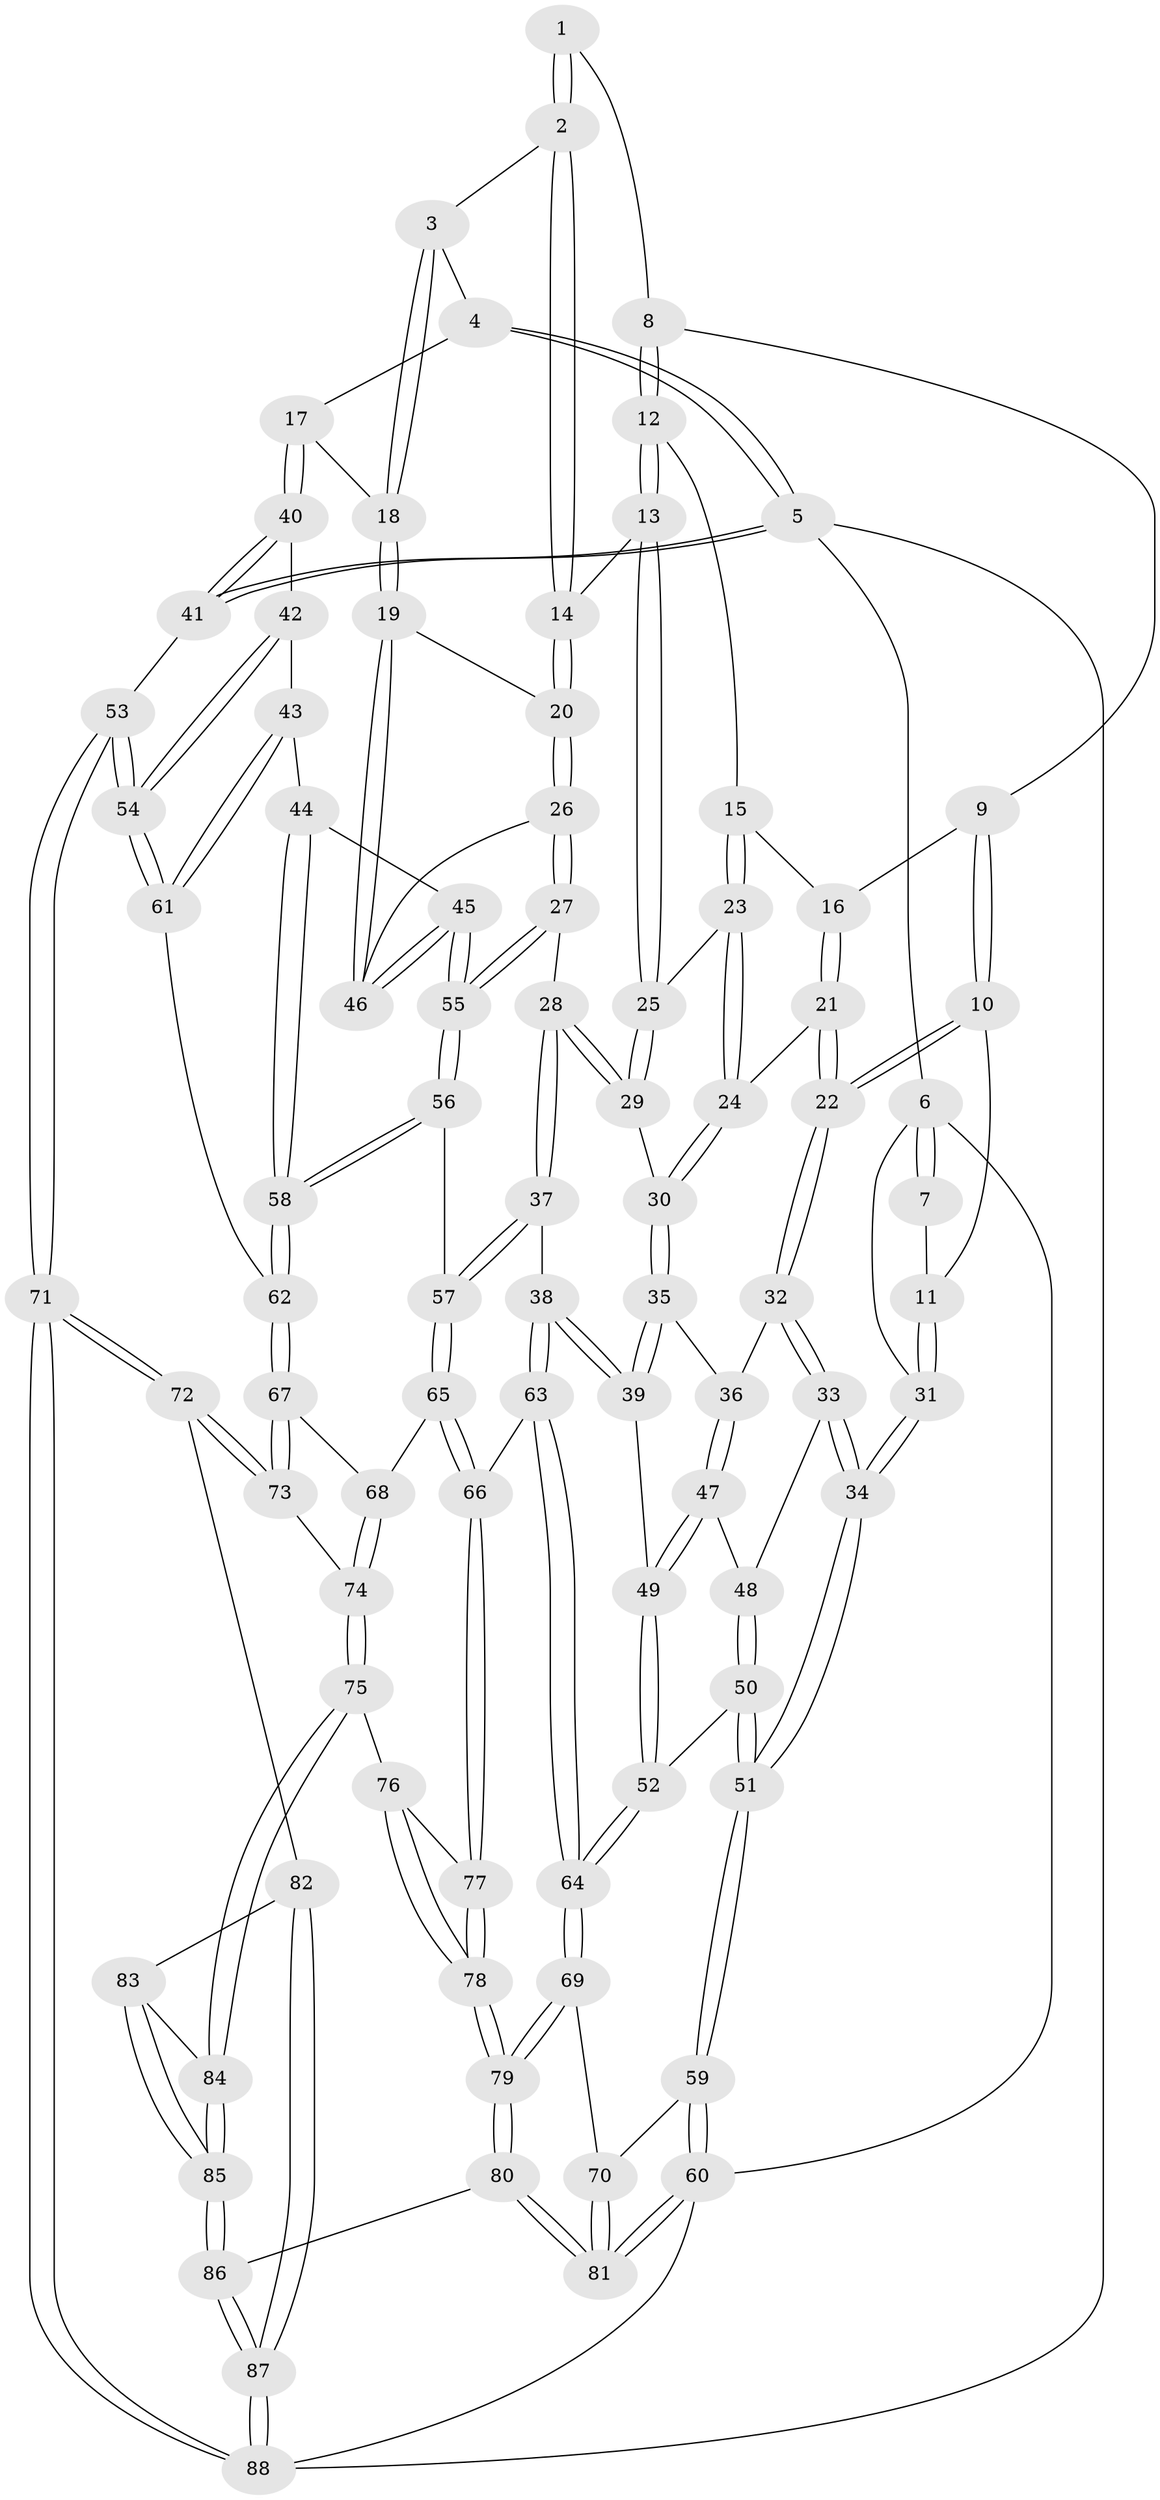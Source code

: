 // Generated by graph-tools (version 1.1) at 2025/11/02/27/25 16:11:59]
// undirected, 88 vertices, 217 edges
graph export_dot {
graph [start="1"]
  node [color=gray90,style=filled];
  1 [pos="+0.23372833275025176+0"];
  2 [pos="+0.6262124271498026+0"];
  3 [pos="+0.6448003656199142+0"];
  4 [pos="+0.7283247469383493+0"];
  5 [pos="+1+0"];
  6 [pos="+0+0"];
  7 [pos="+0.17511771713266647+0"];
  8 [pos="+0.25159802106629475+0"];
  9 [pos="+0.24885790603853522+0"];
  10 [pos="+0.13537962836971573+0.1384761806710154"];
  11 [pos="+0.1342955046721664+0.1379810081473494"];
  12 [pos="+0.38244044302412494+0.0505369201478922"];
  13 [pos="+0.5120286283688398+0.0908380431227593"];
  14 [pos="+0.5325090502074055+0.0752610507789702"];
  15 [pos="+0.32259164643898075+0.09443624666373346"];
  16 [pos="+0.279113401252154+0.07973253284458533"];
  17 [pos="+0.9206593372871219+0.1814906731267179"];
  18 [pos="+0.7795884910367664+0.20969328990266284"];
  19 [pos="+0.7747773151907688+0.21290016264288197"];
  20 [pos="+0.6774076400484719+0.19965195345406014"];
  21 [pos="+0.24527259225905515+0.1271937296135162"];
  22 [pos="+0.16930062877673877+0.1704702992406281"];
  23 [pos="+0.34218049987892796+0.1303472584823388"];
  24 [pos="+0.3353471447650134+0.1954227830981524"];
  25 [pos="+0.5066796533851712+0.0994984597772416"];
  26 [pos="+0.5157646030993273+0.3517520289449281"];
  27 [pos="+0.5005304057028814+0.35826078761386365"];
  28 [pos="+0.497371183867815+0.3582113090558122"];
  29 [pos="+0.4619300126600489+0.21420506520701788"];
  30 [pos="+0.3378599115022655+0.2047949211063783"];
  31 [pos="+0+0.03427423415220007"];
  32 [pos="+0.17891076532648492+0.2109811851259924"];
  33 [pos="+0.04206263204001593+0.3190897464528751"];
  34 [pos="+0+0.2531561602497314"];
  35 [pos="+0.26245132545464717+0.2881358995246296"];
  36 [pos="+0.2559190504192653+0.28787162862722854"];
  37 [pos="+0.47643425765446473+0.375442549235182"];
  38 [pos="+0.40984150063641706+0.4098949434920498"];
  39 [pos="+0.4073800703455071+0.40825963398396686"];
  40 [pos="+1+0.21073615353551836"];
  41 [pos="+1+0.20475350986814356"];
  42 [pos="+0.9183570599165122+0.37439637049659763"];
  43 [pos="+0.8122791278596704+0.4455950157593211"];
  44 [pos="+0.7785229491824199+0.42362183632672806"];
  45 [pos="+0.7577201787532815+0.4034335778649305"];
  46 [pos="+0.7462756576047934+0.36221346405217403"];
  47 [pos="+0.22463626198470357+0.3263291209029223"];
  48 [pos="+0.09291430438431802+0.3677936779350702"];
  49 [pos="+0.21523771318325335+0.4171214888683872"];
  50 [pos="+0.13352523625034762+0.5443453603823947"];
  51 [pos="+0+0.5401908177896603"];
  52 [pos="+0.15508736014066796+0.5556934290640682"];
  53 [pos="+1+0.7683414688946685"];
  54 [pos="+0.9714971529326693+0.6085905512371577"];
  55 [pos="+0.6342857630973778+0.47998039946806903"];
  56 [pos="+0.6316643771602176+0.5821295912214242"];
  57 [pos="+0.5676181974628098+0.5933768118432763"];
  58 [pos="+0.6669271742138301+0.6035854921012813"];
  59 [pos="+0+0.736640972272064"];
  60 [pos="+0+1"];
  61 [pos="+0.8472908272405743+0.5225233032267049"];
  62 [pos="+0.6865180074139966+0.621400123210188"];
  63 [pos="+0.3343714603488771+0.6052222415555284"];
  64 [pos="+0.2232159333369728+0.6245077670242741"];
  65 [pos="+0.4774815163041239+0.643928497640179"];
  66 [pos="+0.37221496499803436+0.629918869289632"];
  67 [pos="+0.7036153272320537+0.6730183038903486"];
  68 [pos="+0.5268855998869839+0.7169812547349057"];
  69 [pos="+0.1674955807635+0.7524155719435289"];
  70 [pos="+0.1514244154364691+0.759924723161652"];
  71 [pos="+1+0.8099172437690716"];
  72 [pos="+0.7583817045675809+0.7836000119492222"];
  73 [pos="+0.758269194226556+0.7835043267220609"];
  74 [pos="+0.5532705651255718+0.7810628325812745"];
  75 [pos="+0.49888042630954316+0.8671127100875815"];
  76 [pos="+0.4142100277559412+0.8353236627256552"];
  77 [pos="+0.38042333720554405+0.6755420190279363"];
  78 [pos="+0.2801166579896778+0.9178930731155753"];
  79 [pos="+0.27970110774143087+0.9181662502761293"];
  80 [pos="+0.27199505042290467+1"];
  81 [pos="+0+1"];
  82 [pos="+0.7032850266173455+0.8765818480903104"];
  83 [pos="+0.7006387440299982+0.8777091680685367"];
  84 [pos="+0.5143091090298286+0.9059173447742443"];
  85 [pos="+0.5043924637401941+1"];
  86 [pos="+0.4911197126179069+1"];
  87 [pos="+0.7544174232710545+1"];
  88 [pos="+1+1"];
  1 -- 2;
  1 -- 2;
  1 -- 8;
  2 -- 3;
  2 -- 14;
  2 -- 14;
  3 -- 4;
  3 -- 18;
  3 -- 18;
  4 -- 5;
  4 -- 5;
  4 -- 17;
  5 -- 6;
  5 -- 41;
  5 -- 41;
  5 -- 88;
  6 -- 7;
  6 -- 7;
  6 -- 31;
  6 -- 60;
  7 -- 11;
  8 -- 9;
  8 -- 12;
  8 -- 12;
  9 -- 10;
  9 -- 10;
  9 -- 16;
  10 -- 11;
  10 -- 22;
  10 -- 22;
  11 -- 31;
  11 -- 31;
  12 -- 13;
  12 -- 13;
  12 -- 15;
  13 -- 14;
  13 -- 25;
  13 -- 25;
  14 -- 20;
  14 -- 20;
  15 -- 16;
  15 -- 23;
  15 -- 23;
  16 -- 21;
  16 -- 21;
  17 -- 18;
  17 -- 40;
  17 -- 40;
  18 -- 19;
  18 -- 19;
  19 -- 20;
  19 -- 46;
  19 -- 46;
  20 -- 26;
  20 -- 26;
  21 -- 22;
  21 -- 22;
  21 -- 24;
  22 -- 32;
  22 -- 32;
  23 -- 24;
  23 -- 24;
  23 -- 25;
  24 -- 30;
  24 -- 30;
  25 -- 29;
  25 -- 29;
  26 -- 27;
  26 -- 27;
  26 -- 46;
  27 -- 28;
  27 -- 55;
  27 -- 55;
  28 -- 29;
  28 -- 29;
  28 -- 37;
  28 -- 37;
  29 -- 30;
  30 -- 35;
  30 -- 35;
  31 -- 34;
  31 -- 34;
  32 -- 33;
  32 -- 33;
  32 -- 36;
  33 -- 34;
  33 -- 34;
  33 -- 48;
  34 -- 51;
  34 -- 51;
  35 -- 36;
  35 -- 39;
  35 -- 39;
  36 -- 47;
  36 -- 47;
  37 -- 38;
  37 -- 57;
  37 -- 57;
  38 -- 39;
  38 -- 39;
  38 -- 63;
  38 -- 63;
  39 -- 49;
  40 -- 41;
  40 -- 41;
  40 -- 42;
  41 -- 53;
  42 -- 43;
  42 -- 54;
  42 -- 54;
  43 -- 44;
  43 -- 61;
  43 -- 61;
  44 -- 45;
  44 -- 58;
  44 -- 58;
  45 -- 46;
  45 -- 46;
  45 -- 55;
  45 -- 55;
  47 -- 48;
  47 -- 49;
  47 -- 49;
  48 -- 50;
  48 -- 50;
  49 -- 52;
  49 -- 52;
  50 -- 51;
  50 -- 51;
  50 -- 52;
  51 -- 59;
  51 -- 59;
  52 -- 64;
  52 -- 64;
  53 -- 54;
  53 -- 54;
  53 -- 71;
  53 -- 71;
  54 -- 61;
  54 -- 61;
  55 -- 56;
  55 -- 56;
  56 -- 57;
  56 -- 58;
  56 -- 58;
  57 -- 65;
  57 -- 65;
  58 -- 62;
  58 -- 62;
  59 -- 60;
  59 -- 60;
  59 -- 70;
  60 -- 81;
  60 -- 81;
  60 -- 88;
  61 -- 62;
  62 -- 67;
  62 -- 67;
  63 -- 64;
  63 -- 64;
  63 -- 66;
  64 -- 69;
  64 -- 69;
  65 -- 66;
  65 -- 66;
  65 -- 68;
  66 -- 77;
  66 -- 77;
  67 -- 68;
  67 -- 73;
  67 -- 73;
  68 -- 74;
  68 -- 74;
  69 -- 70;
  69 -- 79;
  69 -- 79;
  70 -- 81;
  70 -- 81;
  71 -- 72;
  71 -- 72;
  71 -- 88;
  71 -- 88;
  72 -- 73;
  72 -- 73;
  72 -- 82;
  73 -- 74;
  74 -- 75;
  74 -- 75;
  75 -- 76;
  75 -- 84;
  75 -- 84;
  76 -- 77;
  76 -- 78;
  76 -- 78;
  77 -- 78;
  77 -- 78;
  78 -- 79;
  78 -- 79;
  79 -- 80;
  79 -- 80;
  80 -- 81;
  80 -- 81;
  80 -- 86;
  82 -- 83;
  82 -- 87;
  82 -- 87;
  83 -- 84;
  83 -- 85;
  83 -- 85;
  84 -- 85;
  84 -- 85;
  85 -- 86;
  85 -- 86;
  86 -- 87;
  86 -- 87;
  87 -- 88;
  87 -- 88;
}
